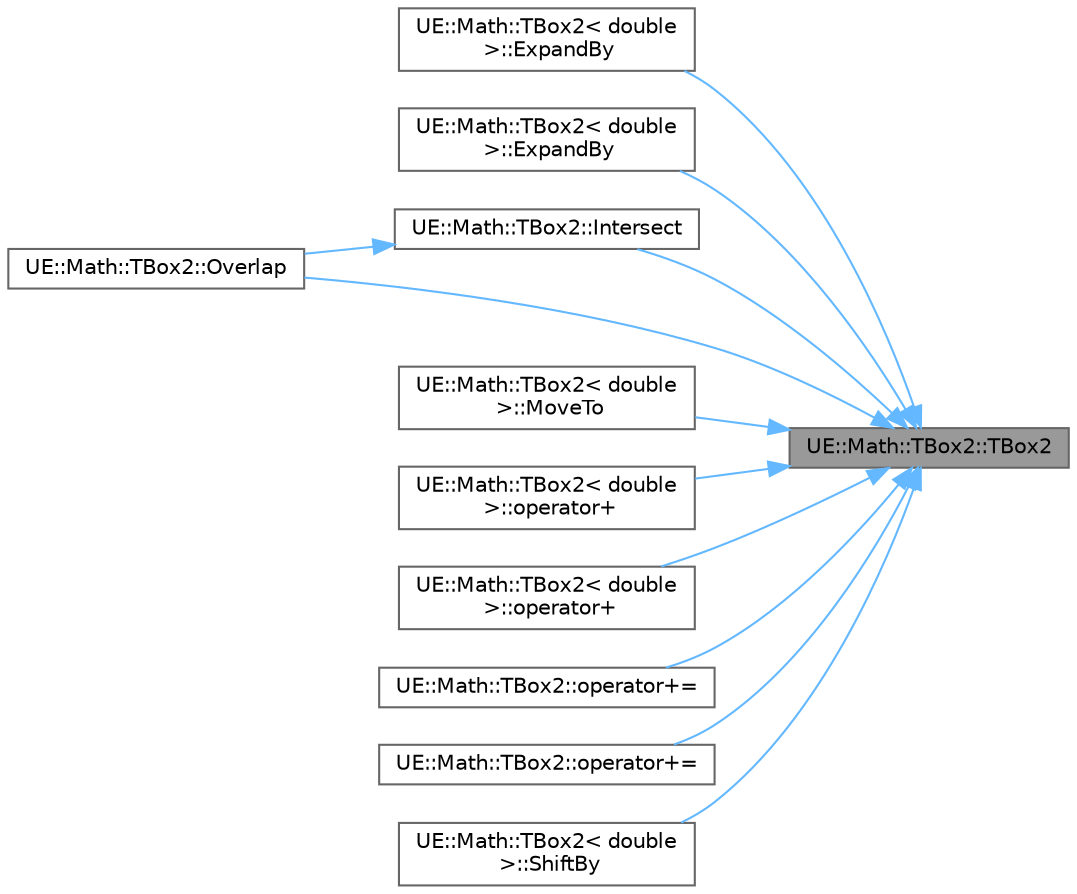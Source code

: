 digraph "UE::Math::TBox2::TBox2"
{
 // INTERACTIVE_SVG=YES
 // LATEX_PDF_SIZE
  bgcolor="transparent";
  edge [fontname=Helvetica,fontsize=10,labelfontname=Helvetica,labelfontsize=10];
  node [fontname=Helvetica,fontsize=10,shape=box,height=0.2,width=0.4];
  rankdir="RL";
  Node1 [id="Node000001",label="UE::Math::TBox2::TBox2",height=0.2,width=0.4,color="gray40", fillcolor="grey60", style="filled", fontcolor="black",tooltip="Default constructor (no initialization)."];
  Node1 -> Node2 [id="edge1_Node000001_Node000002",dir="back",color="steelblue1",style="solid",tooltip=" "];
  Node2 [id="Node000002",label="UE::Math::TBox2\< double\l \>::ExpandBy",height=0.2,width=0.4,color="grey40", fillcolor="white", style="filled",URL="$dd/d92/structUE_1_1Math_1_1TBox2.html#aaa5870aa134639b7e3c57191aaed796e",tooltip=" "];
  Node1 -> Node3 [id="edge2_Node000001_Node000003",dir="back",color="steelblue1",style="solid",tooltip=" "];
  Node3 [id="Node000003",label="UE::Math::TBox2\< double\l \>::ExpandBy",height=0.2,width=0.4,color="grey40", fillcolor="white", style="filled",URL="$dd/d92/structUE_1_1Math_1_1TBox2.html#a04428a93ac200817ae4b0764a9f5e12c",tooltip=" "];
  Node1 -> Node4 [id="edge3_Node000001_Node000004",dir="back",color="steelblue1",style="solid",tooltip=" "];
  Node4 [id="Node000004",label="UE::Math::TBox2::Intersect",height=0.2,width=0.4,color="grey40", fillcolor="white", style="filled",URL="$dd/d92/structUE_1_1Math_1_1TBox2.html#a5db52f9a1a6380dad422280e9b43454c",tooltip="Checks whether the given box intersects this box."];
  Node4 -> Node5 [id="edge4_Node000004_Node000005",dir="back",color="steelblue1",style="solid",tooltip=" "];
  Node5 [id="Node000005",label="UE::Math::TBox2::Overlap",height=0.2,width=0.4,color="grey40", fillcolor="white", style="filled",URL="$dd/d92/structUE_1_1Math_1_1TBox2.html#a758f42f269774a29c2dcda5801d1be39",tooltip="Returns the overlap box of two boxes."];
  Node1 -> Node6 [id="edge5_Node000001_Node000006",dir="back",color="steelblue1",style="solid",tooltip=" "];
  Node6 [id="Node000006",label="UE::Math::TBox2\< double\l \>::MoveTo",height=0.2,width=0.4,color="grey40", fillcolor="white", style="filled",URL="$dd/d92/structUE_1_1Math_1_1TBox2.html#a095d5d9a3509801162a41b97a5b13de7",tooltip=" "];
  Node1 -> Node7 [id="edge6_Node000001_Node000007",dir="back",color="steelblue1",style="solid",tooltip=" "];
  Node7 [id="Node000007",label="UE::Math::TBox2\< double\l \>::operator+",height=0.2,width=0.4,color="grey40", fillcolor="white", style="filled",URL="$dd/d92/structUE_1_1Math_1_1TBox2.html#a0bf7751fcfe9ea891479b644cfebb73d",tooltip=" "];
  Node1 -> Node8 [id="edge7_Node000001_Node000008",dir="back",color="steelblue1",style="solid",tooltip=" "];
  Node8 [id="Node000008",label="UE::Math::TBox2\< double\l \>::operator+",height=0.2,width=0.4,color="grey40", fillcolor="white", style="filled",URL="$dd/d92/structUE_1_1Math_1_1TBox2.html#a71c34f2a25cb8678294150f779abfeb7",tooltip=" "];
  Node1 -> Node9 [id="edge8_Node000001_Node000009",dir="back",color="steelblue1",style="solid",tooltip=" "];
  Node9 [id="Node000009",label="UE::Math::TBox2::operator+=",height=0.2,width=0.4,color="grey40", fillcolor="white", style="filled",URL="$dd/d92/structUE_1_1Math_1_1TBox2.html#ad2e705c9874b54a83154a1004a22895f",tooltip="Adds to this bounding box to include a new bounding volume."];
  Node1 -> Node10 [id="edge9_Node000001_Node000010",dir="back",color="steelblue1",style="solid",tooltip=" "];
  Node10 [id="Node000010",label="UE::Math::TBox2::operator+=",height=0.2,width=0.4,color="grey40", fillcolor="white", style="filled",URL="$dd/d92/structUE_1_1Math_1_1TBox2.html#ab7f40fb71f13891a1d3a3b126ad419e0",tooltip="Adds to this bounding box to include a given point."];
  Node1 -> Node5 [id="edge10_Node000001_Node000005",dir="back",color="steelblue1",style="solid",tooltip=" "];
  Node1 -> Node11 [id="edge11_Node000001_Node000011",dir="back",color="steelblue1",style="solid",tooltip=" "];
  Node11 [id="Node000011",label="UE::Math::TBox2\< double\l \>::ShiftBy",height=0.2,width=0.4,color="grey40", fillcolor="white", style="filled",URL="$dd/d92/structUE_1_1Math_1_1TBox2.html#a1b23f7b03a0b9e1b3515ca22a1cf3484",tooltip=" "];
}
